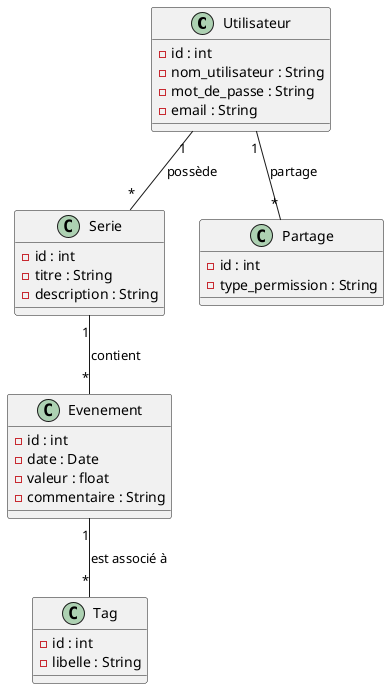 @startuml

class Utilisateur {
  - id : int
  - nom_utilisateur : String
  - mot_de_passe : String
  - email : String
}

class Serie {
  - id : int
  - titre : String
  - description : String
}

class Evenement {
  - id : int
  - date : Date
  - valeur : float
  - commentaire : String
}

class Tag {
  - id : int
  - libelle : String
}

class Partage {
  - id : int
  - type_permission : String
}

Utilisateur "1" -- "*" Serie : possède
Serie "1" -- "*" Evenement : contient
Evenement "1" -- "*" Tag : est associé à
Utilisateur "1" -- "*" Partage : partage

@enduml
